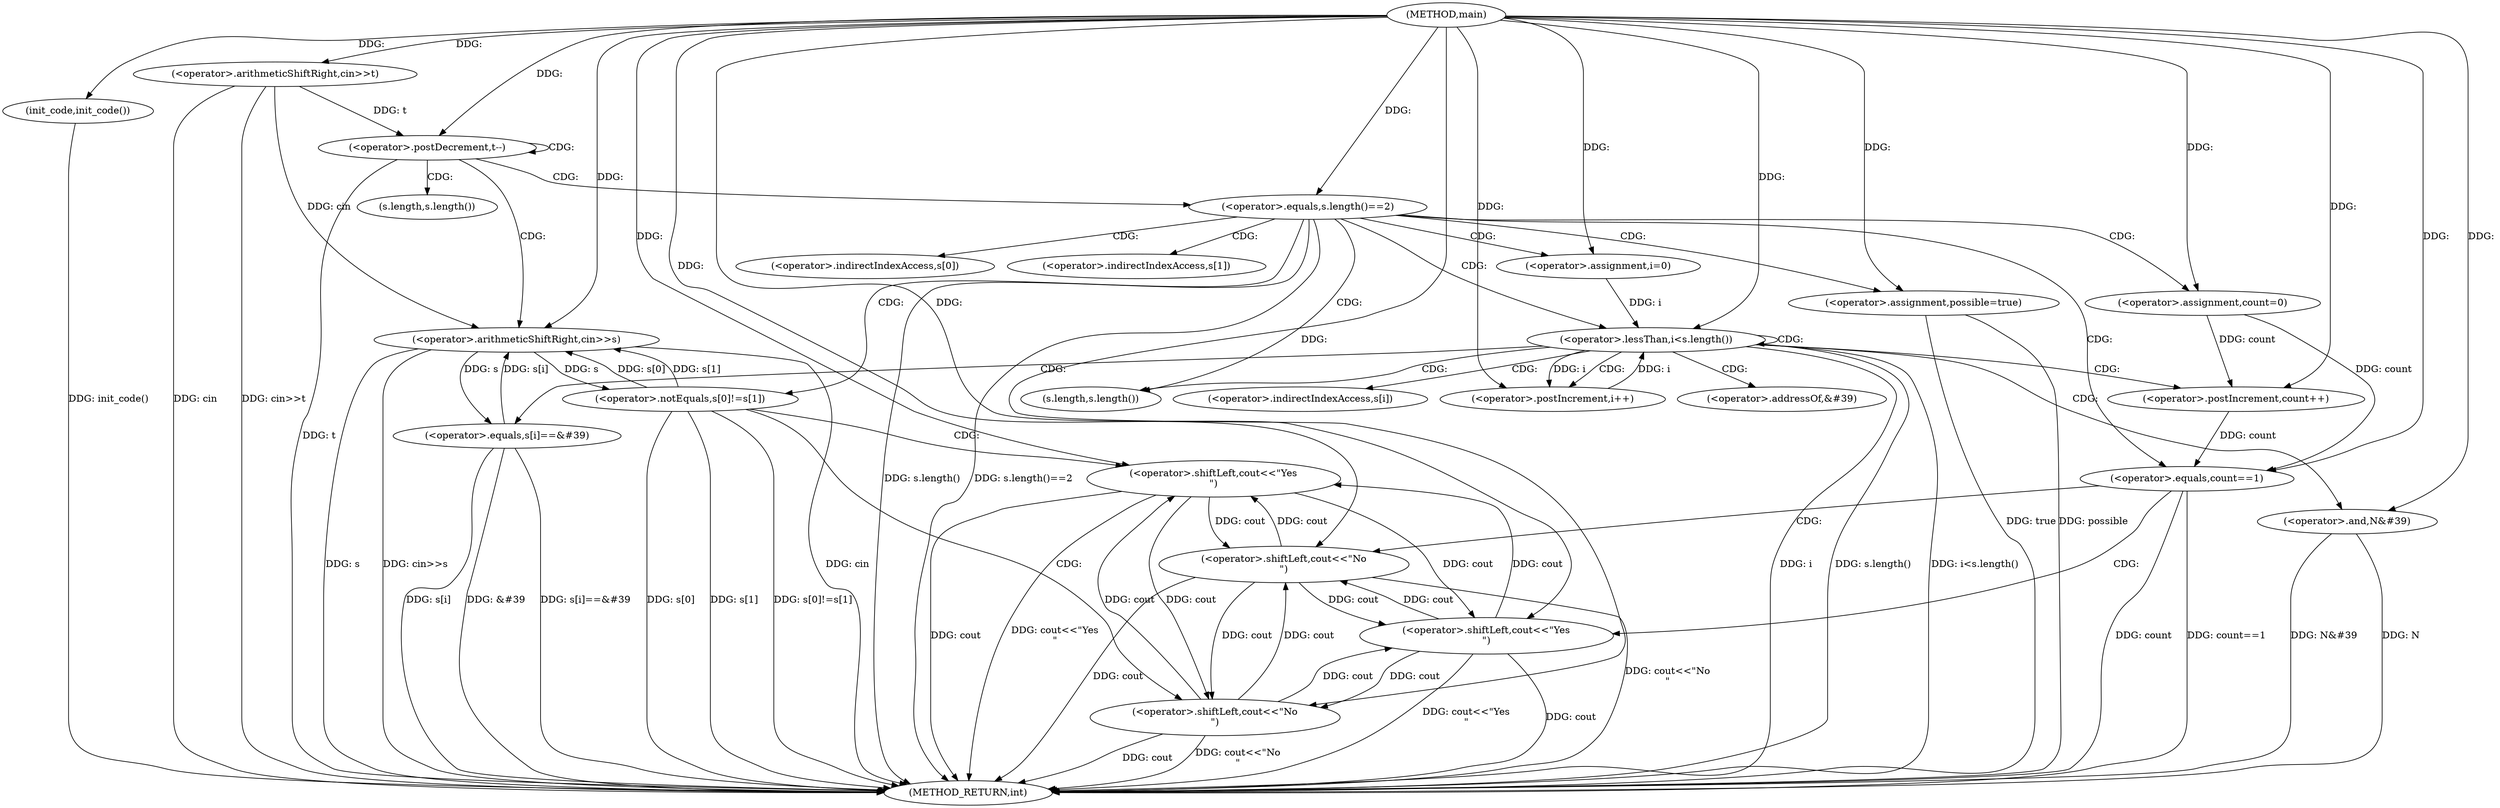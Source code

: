 digraph "main" {  
"1000312" [label = "(METHOD,main)" ]
"1000394" [label = "(METHOD_RETURN,int)" ]
"1000314" [label = "(init_code,init_code())" ]
"1000316" [label = "(<operator>.arithmeticShiftRight,cin>>t)" ]
"1000320" [label = "(<operator>.postDecrement,t--)" ]
"1000324" [label = "(<operator>.arithmeticShiftRight,cin>>s)" ]
"1000351" [label = "(<operator>.assignment,possible=true)" ]
"1000355" [label = "(<operator>.assignment,count=0)" ]
"1000328" [label = "(<operator>.equals,s.length()==2)" ]
"1000360" [label = "(<operator>.assignment,i=0)" ]
"1000363" [label = "(<operator>.lessThan,i<s.length())" ]
"1000366" [label = "(<operator>.postIncrement,i++)" ]
"1000382" [label = "(<operator>.equals,count==1)" ]
"1000369" [label = "(<operator>.equals,s[i]==&#39)" ]
"1000375" [label = "(<operator>.and,N&#39)" ]
"1000386" [label = "(<operator>.shiftLeft,cout<<\"No\n\")" ]
"1000333" [label = "(<operator>.notEquals,s[0]!=s[1])" ]
"1000379" [label = "(<operator>.postIncrement,count++)" ]
"1000391" [label = "(<operator>.shiftLeft,cout<<\"Yes\n\")" ]
"1000341" [label = "(<operator>.shiftLeft,cout<<\"No\n\")" ]
"1000346" [label = "(<operator>.shiftLeft,cout<<\"Yes\n\")" ]
"1000329" [label = "(s.length,s.length())" ]
"1000365" [label = "(s.length,s.length())" ]
"1000370" [label = "(<operator>.indirectIndexAccess,s[i])" ]
"1000373" [label = "(<operator>.addressOf,&#39)" ]
"1000334" [label = "(<operator>.indirectIndexAccess,s[0])" ]
"1000337" [label = "(<operator>.indirectIndexAccess,s[1])" ]
  "1000314" -> "1000394"  [ label = "DDG: init_code()"] 
  "1000316" -> "1000394"  [ label = "DDG: cin"] 
  "1000316" -> "1000394"  [ label = "DDG: cin>>t"] 
  "1000320" -> "1000394"  [ label = "DDG: t"] 
  "1000324" -> "1000394"  [ label = "DDG: cin"] 
  "1000324" -> "1000394"  [ label = "DDG: s"] 
  "1000324" -> "1000394"  [ label = "DDG: cin>>s"] 
  "1000328" -> "1000394"  [ label = "DDG: s.length()"] 
  "1000328" -> "1000394"  [ label = "DDG: s.length()==2"] 
  "1000351" -> "1000394"  [ label = "DDG: possible"] 
  "1000363" -> "1000394"  [ label = "DDG: i"] 
  "1000363" -> "1000394"  [ label = "DDG: s.length()"] 
  "1000363" -> "1000394"  [ label = "DDG: i<s.length()"] 
  "1000382" -> "1000394"  [ label = "DDG: count"] 
  "1000382" -> "1000394"  [ label = "DDG: count==1"] 
  "1000391" -> "1000394"  [ label = "DDG: cout"] 
  "1000391" -> "1000394"  [ label = "DDG: cout<<\"Yes\n\""] 
  "1000386" -> "1000394"  [ label = "DDG: cout"] 
  "1000386" -> "1000394"  [ label = "DDG: cout<<\"No\n\""] 
  "1000369" -> "1000394"  [ label = "DDG: s[i]"] 
  "1000369" -> "1000394"  [ label = "DDG: &#39"] 
  "1000369" -> "1000394"  [ label = "DDG: s[i]==&#39"] 
  "1000375" -> "1000394"  [ label = "DDG: N&#39"] 
  "1000333" -> "1000394"  [ label = "DDG: s[0]"] 
  "1000333" -> "1000394"  [ label = "DDG: s[1]"] 
  "1000333" -> "1000394"  [ label = "DDG: s[0]!=s[1]"] 
  "1000346" -> "1000394"  [ label = "DDG: cout"] 
  "1000346" -> "1000394"  [ label = "DDG: cout<<\"Yes\n\""] 
  "1000341" -> "1000394"  [ label = "DDG: cout"] 
  "1000341" -> "1000394"  [ label = "DDG: cout<<\"No\n\""] 
  "1000375" -> "1000394"  [ label = "DDG: N"] 
  "1000351" -> "1000394"  [ label = "DDG: true"] 
  "1000312" -> "1000314"  [ label = "DDG: "] 
  "1000312" -> "1000316"  [ label = "DDG: "] 
  "1000316" -> "1000320"  [ label = "DDG: t"] 
  "1000312" -> "1000320"  [ label = "DDG: "] 
  "1000312" -> "1000351"  [ label = "DDG: "] 
  "1000312" -> "1000355"  [ label = "DDG: "] 
  "1000316" -> "1000324"  [ label = "DDG: cin"] 
  "1000312" -> "1000324"  [ label = "DDG: "] 
  "1000369" -> "1000324"  [ label = "DDG: s[i]"] 
  "1000333" -> "1000324"  [ label = "DDG: s[0]"] 
  "1000333" -> "1000324"  [ label = "DDG: s[1]"] 
  "1000312" -> "1000360"  [ label = "DDG: "] 
  "1000312" -> "1000328"  [ label = "DDG: "] 
  "1000360" -> "1000363"  [ label = "DDG: i"] 
  "1000366" -> "1000363"  [ label = "DDG: i"] 
  "1000312" -> "1000363"  [ label = "DDG: "] 
  "1000363" -> "1000366"  [ label = "DDG: i"] 
  "1000312" -> "1000366"  [ label = "DDG: "] 
  "1000355" -> "1000382"  [ label = "DDG: count"] 
  "1000379" -> "1000382"  [ label = "DDG: count"] 
  "1000312" -> "1000382"  [ label = "DDG: "] 
  "1000324" -> "1000369"  [ label = "DDG: s"] 
  "1000312" -> "1000375"  [ label = "DDG: "] 
  "1000391" -> "1000386"  [ label = "DDG: cout"] 
  "1000346" -> "1000386"  [ label = "DDG: cout"] 
  "1000341" -> "1000386"  [ label = "DDG: cout"] 
  "1000312" -> "1000386"  [ label = "DDG: "] 
  "1000324" -> "1000333"  [ label = "DDG: s"] 
  "1000355" -> "1000379"  [ label = "DDG: count"] 
  "1000312" -> "1000379"  [ label = "DDG: "] 
  "1000386" -> "1000391"  [ label = "DDG: cout"] 
  "1000346" -> "1000391"  [ label = "DDG: cout"] 
  "1000341" -> "1000391"  [ label = "DDG: cout"] 
  "1000312" -> "1000391"  [ label = "DDG: "] 
  "1000391" -> "1000341"  [ label = "DDG: cout"] 
  "1000386" -> "1000341"  [ label = "DDG: cout"] 
  "1000346" -> "1000341"  [ label = "DDG: cout"] 
  "1000312" -> "1000341"  [ label = "DDG: "] 
  "1000391" -> "1000346"  [ label = "DDG: cout"] 
  "1000386" -> "1000346"  [ label = "DDG: cout"] 
  "1000341" -> "1000346"  [ label = "DDG: cout"] 
  "1000312" -> "1000346"  [ label = "DDG: "] 
  "1000320" -> "1000324"  [ label = "CDG: "] 
  "1000320" -> "1000328"  [ label = "CDG: "] 
  "1000320" -> "1000329"  [ label = "CDG: "] 
  "1000320" -> "1000320"  [ label = "CDG: "] 
  "1000328" -> "1000333"  [ label = "CDG: "] 
  "1000328" -> "1000337"  [ label = "CDG: "] 
  "1000328" -> "1000360"  [ label = "CDG: "] 
  "1000328" -> "1000351"  [ label = "CDG: "] 
  "1000328" -> "1000382"  [ label = "CDG: "] 
  "1000328" -> "1000365"  [ label = "CDG: "] 
  "1000328" -> "1000363"  [ label = "CDG: "] 
  "1000328" -> "1000355"  [ label = "CDG: "] 
  "1000328" -> "1000334"  [ label = "CDG: "] 
  "1000363" -> "1000379"  [ label = "CDG: "] 
  "1000363" -> "1000370"  [ label = "CDG: "] 
  "1000363" -> "1000373"  [ label = "CDG: "] 
  "1000363" -> "1000375"  [ label = "CDG: "] 
  "1000363" -> "1000365"  [ label = "CDG: "] 
  "1000363" -> "1000366"  [ label = "CDG: "] 
  "1000363" -> "1000363"  [ label = "CDG: "] 
  "1000363" -> "1000369"  [ label = "CDG: "] 
  "1000382" -> "1000391"  [ label = "CDG: "] 
  "1000382" -> "1000386"  [ label = "CDG: "] 
  "1000333" -> "1000341"  [ label = "CDG: "] 
  "1000333" -> "1000346"  [ label = "CDG: "] 
}
